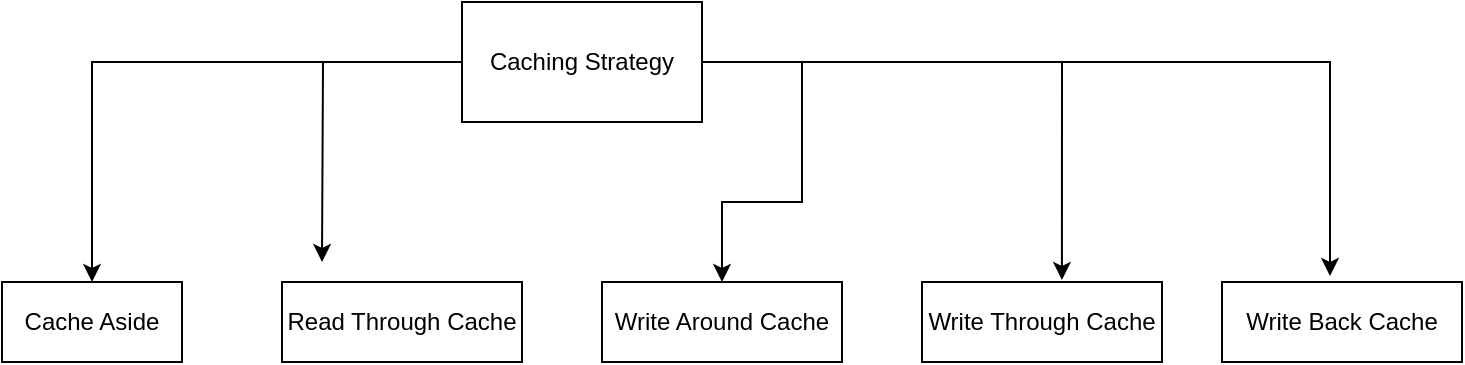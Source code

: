 <mxfile version="26.0.5">
  <diagram id="sCnfvPW4bGpWqh19Sm50" name="Page-1">
    <mxGraphModel dx="874" dy="605" grid="1" gridSize="10" guides="1" tooltips="1" connect="1" arrows="1" fold="1" page="1" pageScale="1" pageWidth="850" pageHeight="1100" math="0" shadow="0">
      <root>
        <mxCell id="0" />
        <mxCell id="1" parent="0" />
        <mxCell id="eqdtae4I2zTFNpGpzVc8-22" style="edgeStyle=orthogonalEdgeStyle;rounded=0;orthogonalLoop=1;jettySize=auto;html=1;entryX=0.5;entryY=0;entryDx=0;entryDy=0;" edge="1" parent="1" source="eqdtae4I2zTFNpGpzVc8-14" target="eqdtae4I2zTFNpGpzVc8-15">
          <mxGeometry relative="1" as="geometry" />
        </mxCell>
        <mxCell id="eqdtae4I2zTFNpGpzVc8-24" style="edgeStyle=orthogonalEdgeStyle;rounded=0;orthogonalLoop=1;jettySize=auto;html=1;entryX=0.5;entryY=0;entryDx=0;entryDy=0;" edge="1" parent="1" source="eqdtae4I2zTFNpGpzVc8-14" target="eqdtae4I2zTFNpGpzVc8-17">
          <mxGeometry relative="1" as="geometry">
            <Array as="points">
              <mxPoint x="450" y="210" />
              <mxPoint x="450" y="280" />
              <mxPoint x="410" y="280" />
            </Array>
          </mxGeometry>
        </mxCell>
        <mxCell id="eqdtae4I2zTFNpGpzVc8-27" style="edgeStyle=orthogonalEdgeStyle;rounded=0;orthogonalLoop=1;jettySize=auto;html=1;" edge="1" parent="1" source="eqdtae4I2zTFNpGpzVc8-14">
          <mxGeometry relative="1" as="geometry">
            <mxPoint x="210" y="310" as="targetPoint" />
          </mxGeometry>
        </mxCell>
        <mxCell id="eqdtae4I2zTFNpGpzVc8-14" value="Caching Strategy" style="rounded=0;whiteSpace=wrap;html=1;" vertex="1" parent="1">
          <mxGeometry x="280" y="180" width="120" height="60" as="geometry" />
        </mxCell>
        <mxCell id="eqdtae4I2zTFNpGpzVc8-15" value="Cache Aside" style="rounded=0;whiteSpace=wrap;html=1;" vertex="1" parent="1">
          <mxGeometry x="50" y="320" width="90" height="40" as="geometry" />
        </mxCell>
        <mxCell id="eqdtae4I2zTFNpGpzVc8-16" value="Read Through Cache" style="rounded=0;whiteSpace=wrap;html=1;" vertex="1" parent="1">
          <mxGeometry x="190" y="320" width="120" height="40" as="geometry" />
        </mxCell>
        <mxCell id="eqdtae4I2zTFNpGpzVc8-17" value="Write Around Cache" style="rounded=0;whiteSpace=wrap;html=1;" vertex="1" parent="1">
          <mxGeometry x="350" y="320" width="120" height="40" as="geometry" />
        </mxCell>
        <mxCell id="eqdtae4I2zTFNpGpzVc8-20" value="Write Through Cache" style="rounded=0;whiteSpace=wrap;html=1;" vertex="1" parent="1">
          <mxGeometry x="510" y="320" width="120" height="40" as="geometry" />
        </mxCell>
        <mxCell id="eqdtae4I2zTFNpGpzVc8-21" value="Write Back Cache" style="rounded=0;whiteSpace=wrap;html=1;" vertex="1" parent="1">
          <mxGeometry x="660" y="320" width="120" height="40" as="geometry" />
        </mxCell>
        <mxCell id="eqdtae4I2zTFNpGpzVc8-25" style="edgeStyle=orthogonalEdgeStyle;rounded=0;orthogonalLoop=1;jettySize=auto;html=1;entryX=0.583;entryY=-0.025;entryDx=0;entryDy=0;entryPerimeter=0;" edge="1" parent="1" source="eqdtae4I2zTFNpGpzVc8-14" target="eqdtae4I2zTFNpGpzVc8-20">
          <mxGeometry relative="1" as="geometry">
            <mxPoint x="580" y="310" as="targetPoint" />
          </mxGeometry>
        </mxCell>
        <mxCell id="eqdtae4I2zTFNpGpzVc8-26" style="edgeStyle=orthogonalEdgeStyle;rounded=0;orthogonalLoop=1;jettySize=auto;html=1;entryX=0.45;entryY=-0.075;entryDx=0;entryDy=0;entryPerimeter=0;" edge="1" parent="1" source="eqdtae4I2zTFNpGpzVc8-14" target="eqdtae4I2zTFNpGpzVc8-21">
          <mxGeometry relative="1" as="geometry" />
        </mxCell>
      </root>
    </mxGraphModel>
  </diagram>
</mxfile>
